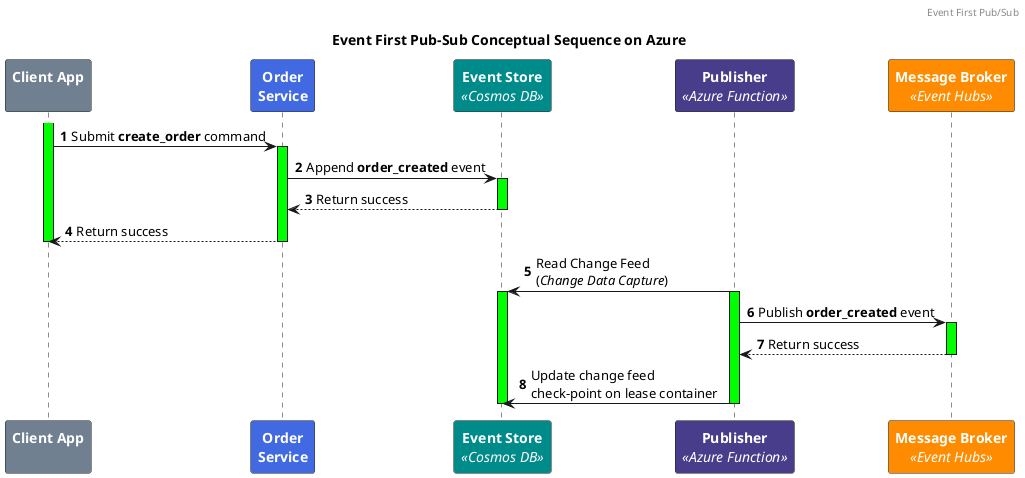 @startuml
skinparam ParticipantFontSize 14
skinparam ParticipantFontColor #White
header "Event First Pub/Sub"
title Event First Pub-Sub Conceptual Sequence on Azure
participant ClientApp as "<b>Client App\n" #SlateGray
participant OrderService as "<b>Order\n<b>Service" #RoyalBlue
participant EventStore as "<b>Event Store\n<i><<Cosmos DB>>" #DarkCyan
participant Publisher as "<b>Publisher\n<i><<Azure Function>>" #DarkSlateBlue
participant EventHubs as "<b>Message Broker\n<i><<Event Hubs>>" #Darkorange

autonumber
activate ClientApp #Lime
ClientApp -> OrderService : Submit <b>create_order</b> command

activate OrderService #Lime
OrderService -> EventStore : Append <b>order_created</b> event

activate EventStore #Lime
EventStore --> OrderService : Return success

deactivate EventStore
OrderService --> ClientApp : Return success

deactivate OrderService
deactivate ClientApp

EventStore <- Publisher : Read Change Feed\n(<i>Change Data Capture</i>)
activate EventStore #Lime

activate Publisher #Lime
Publisher -> EventHubs : Publish <b>order_created</b> event

activate EventHubs #Lime
EventHubs --> Publisher : Return success
deactivate EventHubs

Publisher -> EventStore : Update change feed\ncheck-point on lease container
deactivate Publisher
deactivate EventStore
@enduml